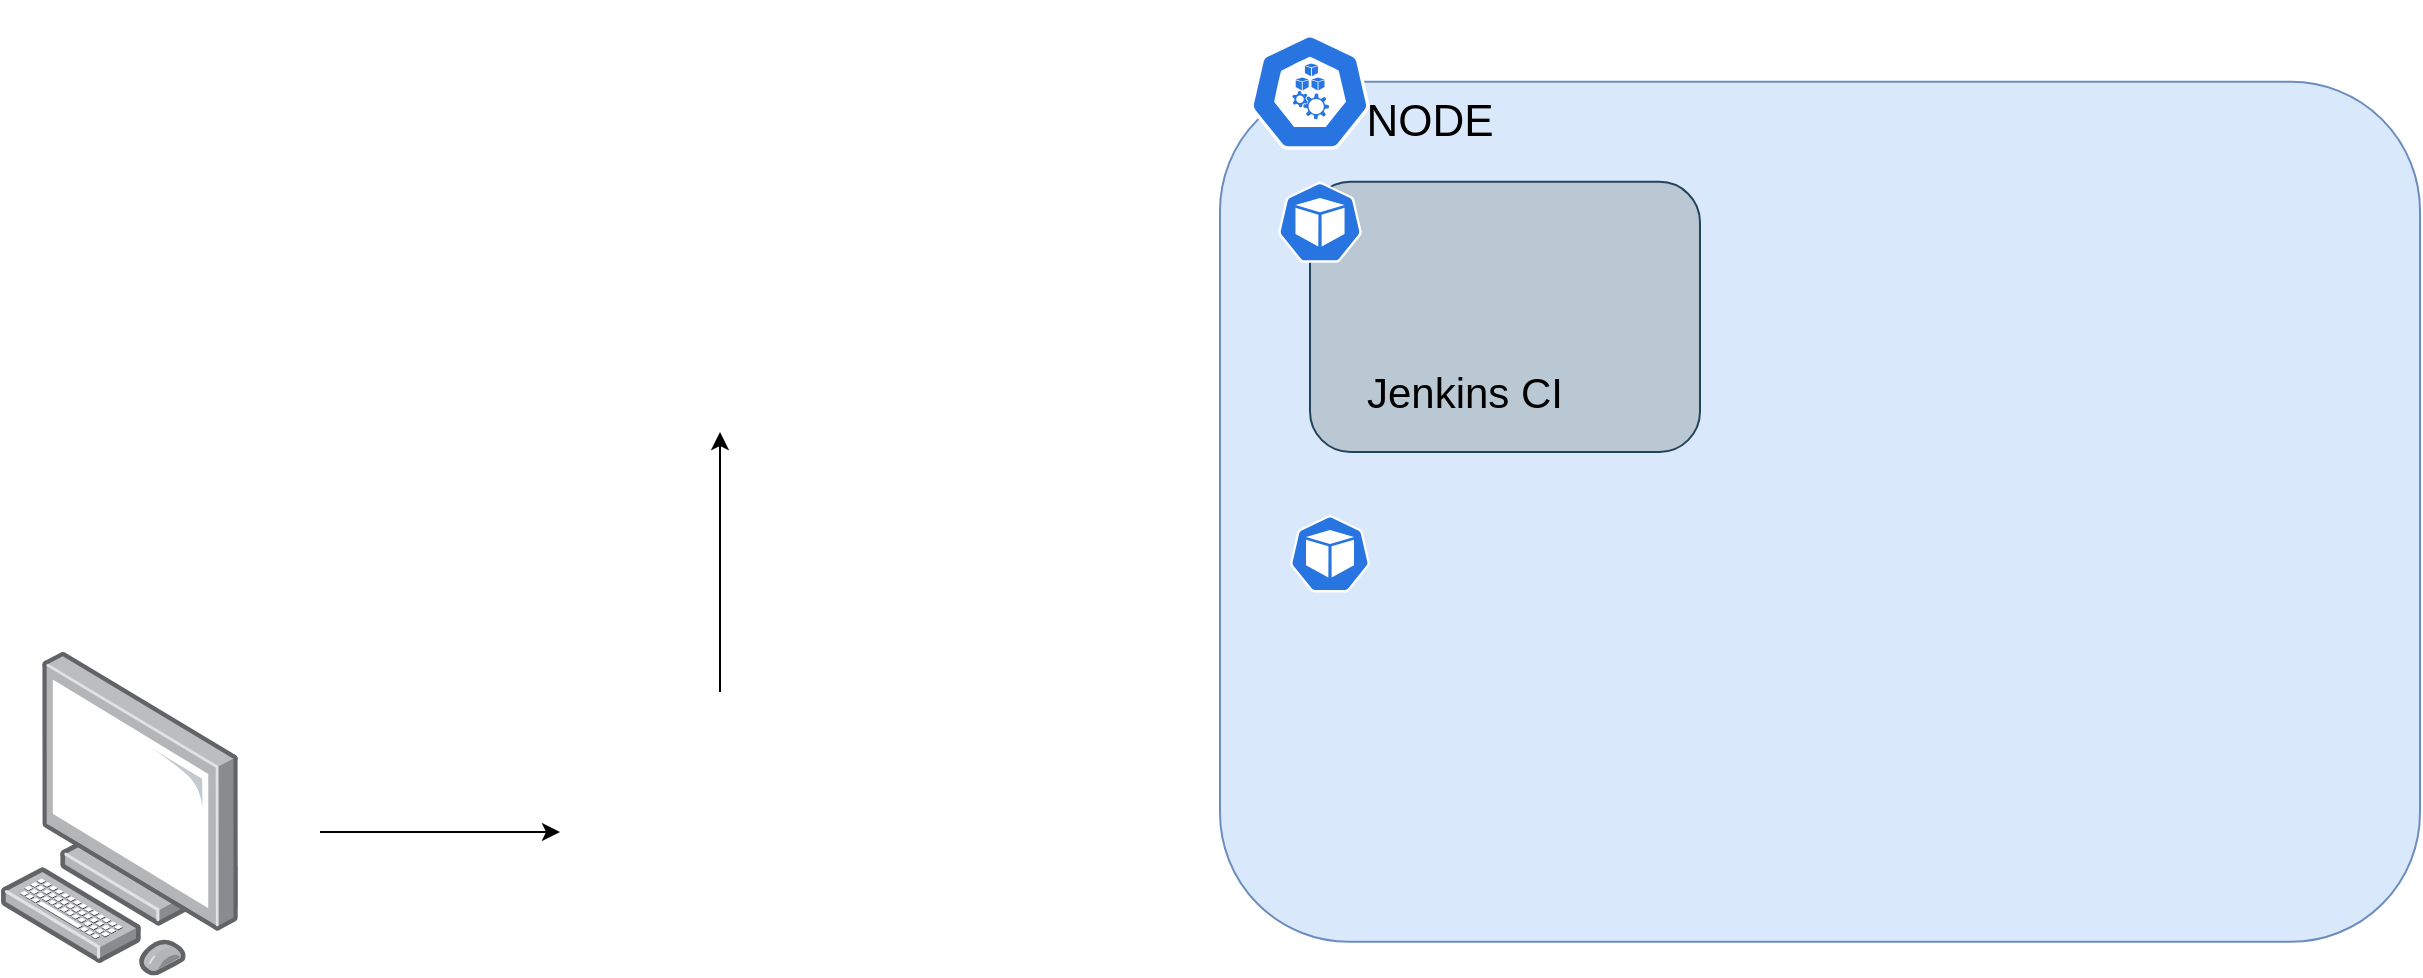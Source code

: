 <mxfile version="14.6.0" type="github">
  <diagram id="Ht1M8jgEwFfnCIfOTk4-" name="Page-1">
    <mxGraphModel dx="1422" dy="776" grid="1" gridSize="10" guides="1" tooltips="1" connect="1" arrows="1" fold="1" page="1" pageScale="1" pageWidth="1169" pageHeight="827" math="0" shadow="0">
      <root>
        <mxCell id="0" />
        <mxCell id="1" parent="0" />
        <mxCell id="x4faRQbrMNJ7h53etuVp-13" value="" style="rounded=1;whiteSpace=wrap;html=1;fillColor=#dae8fc;strokeColor=#6c8ebf;" vertex="1" parent="1">
          <mxGeometry x="690" y="144.9" width="600" height="430" as="geometry" />
        </mxCell>
        <mxCell id="x4faRQbrMNJ7h53etuVp-15" value="" style="rounded=1;whiteSpace=wrap;html=1;strokeWidth=1;strokeColor=#23445d;fillColor=#bac8d3;" vertex="1" parent="1">
          <mxGeometry x="735" y="194.9" width="195" height="135.1" as="geometry" />
        </mxCell>
        <mxCell id="x4faRQbrMNJ7h53etuVp-1" value="" style="shape=image;html=1;verticalAlign=top;verticalLabelPosition=bottom;labelBackgroundColor=#ffffff;imageAspect=0;aspect=fixed;image=https://cdn4.iconfinder.com/data/icons/socialcones/508/Github-128.png" vertex="1" parent="1">
          <mxGeometry x="380" y="170" width="128" height="128" as="geometry" />
        </mxCell>
        <mxCell id="x4faRQbrMNJ7h53etuVp-2" value="" style="shape=image;html=1;verticalAlign=top;verticalLabelPosition=bottom;labelBackgroundColor=#ffffff;imageAspect=0;aspect=fixed;image=https://cdn3.iconfinder.com/data/icons/social-media-2169/24/social_media_social_media_logo_git-128.png" vertex="1" parent="1">
          <mxGeometry x="380" y="460" width="128" height="128" as="geometry" />
        </mxCell>
        <mxCell id="x4faRQbrMNJ7h53etuVp-4" value="" style="points=[];aspect=fixed;html=1;align=center;shadow=0;dashed=0;image;image=img/lib/allied_telesis/computer_and_terminals/Personal_Computer.svg;" vertex="1" parent="1">
          <mxGeometry x="80" y="430" width="119.39" height="161.8" as="geometry" />
        </mxCell>
        <mxCell id="x4faRQbrMNJ7h53etuVp-7" value="" style="endArrow=classic;html=1;" edge="1" parent="1">
          <mxGeometry width="50" height="50" relative="1" as="geometry">
            <mxPoint x="240" y="520" as="sourcePoint" />
            <mxPoint x="360" y="520" as="targetPoint" />
          </mxGeometry>
        </mxCell>
        <mxCell id="x4faRQbrMNJ7h53etuVp-8" value="" style="endArrow=classic;html=1;" edge="1" parent="1">
          <mxGeometry width="50" height="50" relative="1" as="geometry">
            <mxPoint x="440" y="450" as="sourcePoint" />
            <mxPoint x="440" y="320" as="targetPoint" />
          </mxGeometry>
        </mxCell>
        <mxCell id="x4faRQbrMNJ7h53etuVp-9" value="" style="html=1;dashed=0;whitespace=wrap;fillColor=#2875E2;strokeColor=#ffffff;points=[[0.005,0.63,0],[0.1,0.2,0],[0.9,0.2,0],[0.5,0,0],[0.995,0.63,0],[0.72,0.99,0],[0.5,1,0],[0.28,0.99,0]];shape=mxgraph.kubernetes.icon;prIcon=pod" vertex="1" parent="1">
          <mxGeometry x="715" y="194.9" width="50" height="40.5" as="geometry" />
        </mxCell>
        <mxCell id="x4faRQbrMNJ7h53etuVp-10" value="" style="html=1;dashed=0;whitespace=wrap;fillColor=#2875E2;strokeColor=#ffffff;points=[[0.005,0.63,0],[0.1,0.2,0],[0.9,0.2,0],[0.5,0,0],[0.995,0.63,0],[0.72,0.99,0],[0.5,1,0],[0.28,0.99,0]];shape=mxgraph.kubernetes.icon;prIcon=pod" vertex="1" parent="1">
          <mxGeometry x="725" y="356.9" width="40" height="48" as="geometry" />
        </mxCell>
        <mxCell id="x4faRQbrMNJ7h53etuVp-12" value="" style="html=1;dashed=0;whitespace=wrap;fillColor=#2875E2;strokeColor=#ffffff;points=[[0.005,0.63,0],[0.1,0.2,0],[0.9,0.2,0],[0.5,0,0],[0.995,0.63,0],[0.72,0.99,0],[0.5,1,0],[0.28,0.99,0]];shape=mxgraph.kubernetes.icon;prIcon=node" vertex="1" parent="1">
          <mxGeometry x="705" y="104.9" width="60" height="90" as="geometry" />
        </mxCell>
        <mxCell id="x4faRQbrMNJ7h53etuVp-14" value="&lt;font style=&quot;font-size: 22px&quot;&gt;NODE&lt;/font&gt;" style="text;html=1;strokeColor=none;fillColor=none;align=center;verticalAlign=middle;whiteSpace=wrap;rounded=0;strokeWidth=3;" vertex="1" parent="1">
          <mxGeometry x="775" y="154.9" width="40" height="20" as="geometry" />
        </mxCell>
        <mxCell id="x4faRQbrMNJ7h53etuVp-16" value="" style="shape=image;html=1;verticalAlign=top;verticalLabelPosition=bottom;labelBackgroundColor=#ffffff;imageAspect=0;aspect=fixed;image=https://cdn4.iconfinder.com/data/icons/logos-brands-5/24/jenkins-128.png;strokeWidth=1;" vertex="1" parent="1">
          <mxGeometry x="757.8" y="210" width="74.4" height="74.4" as="geometry" />
        </mxCell>
        <mxCell id="x4faRQbrMNJ7h53etuVp-17" value="&lt;font style=&quot;font-size: 21px&quot;&gt;Jenkins CI&lt;/font&gt;" style="text;html=1;strokeColor=none;fillColor=none;align=center;verticalAlign=middle;whiteSpace=wrap;rounded=0;" vertex="1" parent="1">
          <mxGeometry x="760" y="290" width="105" height="20" as="geometry" />
        </mxCell>
      </root>
    </mxGraphModel>
  </diagram>
</mxfile>
